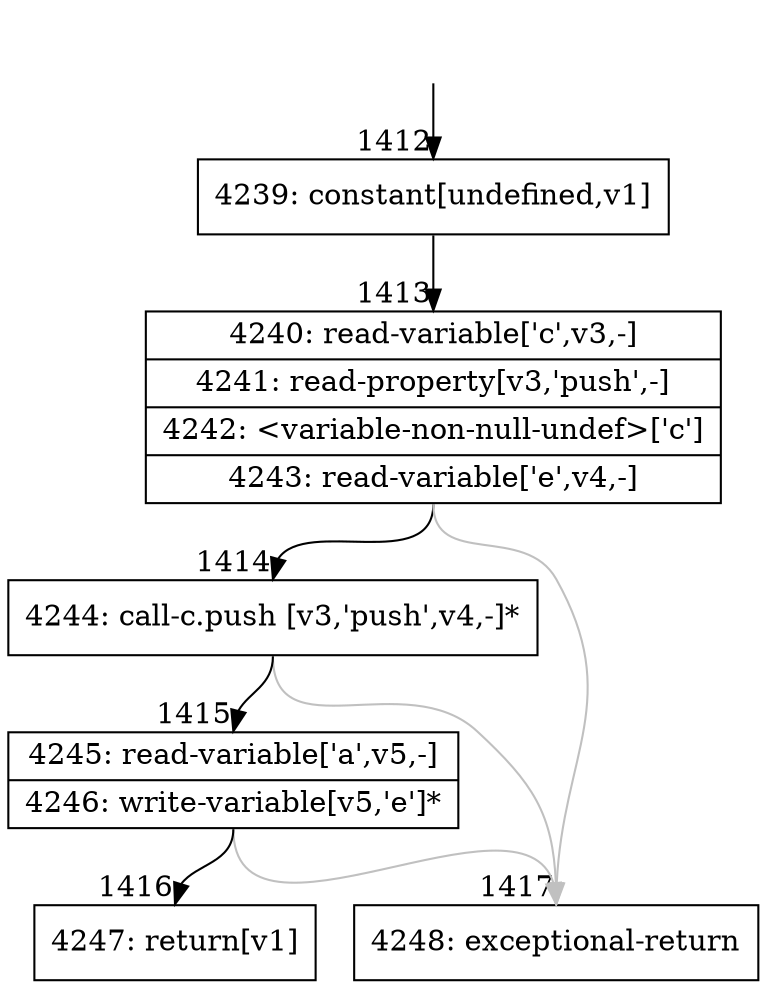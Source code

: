 digraph {
rankdir="TD"
BB_entry123[shape=none,label=""];
BB_entry123 -> BB1412 [tailport=s, headport=n, headlabel="    1412"]
BB1412 [shape=record label="{4239: constant[undefined,v1]}" ] 
BB1412 -> BB1413 [tailport=s, headport=n, headlabel="      1413"]
BB1413 [shape=record label="{4240: read-variable['c',v3,-]|4241: read-property[v3,'push',-]|4242: \<variable-non-null-undef\>['c']|4243: read-variable['e',v4,-]}" ] 
BB1413 -> BB1414 [tailport=s, headport=n, headlabel="      1414"]
BB1413 -> BB1417 [tailport=s, headport=n, color=gray, headlabel="      1417"]
BB1414 [shape=record label="{4244: call-c.push [v3,'push',v4,-]*}" ] 
BB1414 -> BB1415 [tailport=s, headport=n, headlabel="      1415"]
BB1414 -> BB1417 [tailport=s, headport=n, color=gray]
BB1415 [shape=record label="{4245: read-variable['a',v5,-]|4246: write-variable[v5,'e']*}" ] 
BB1415 -> BB1416 [tailport=s, headport=n, headlabel="      1416"]
BB1415 -> BB1417 [tailport=s, headport=n, color=gray]
BB1416 [shape=record label="{4247: return[v1]}" ] 
BB1417 [shape=record label="{4248: exceptional-return}" ] 
}
